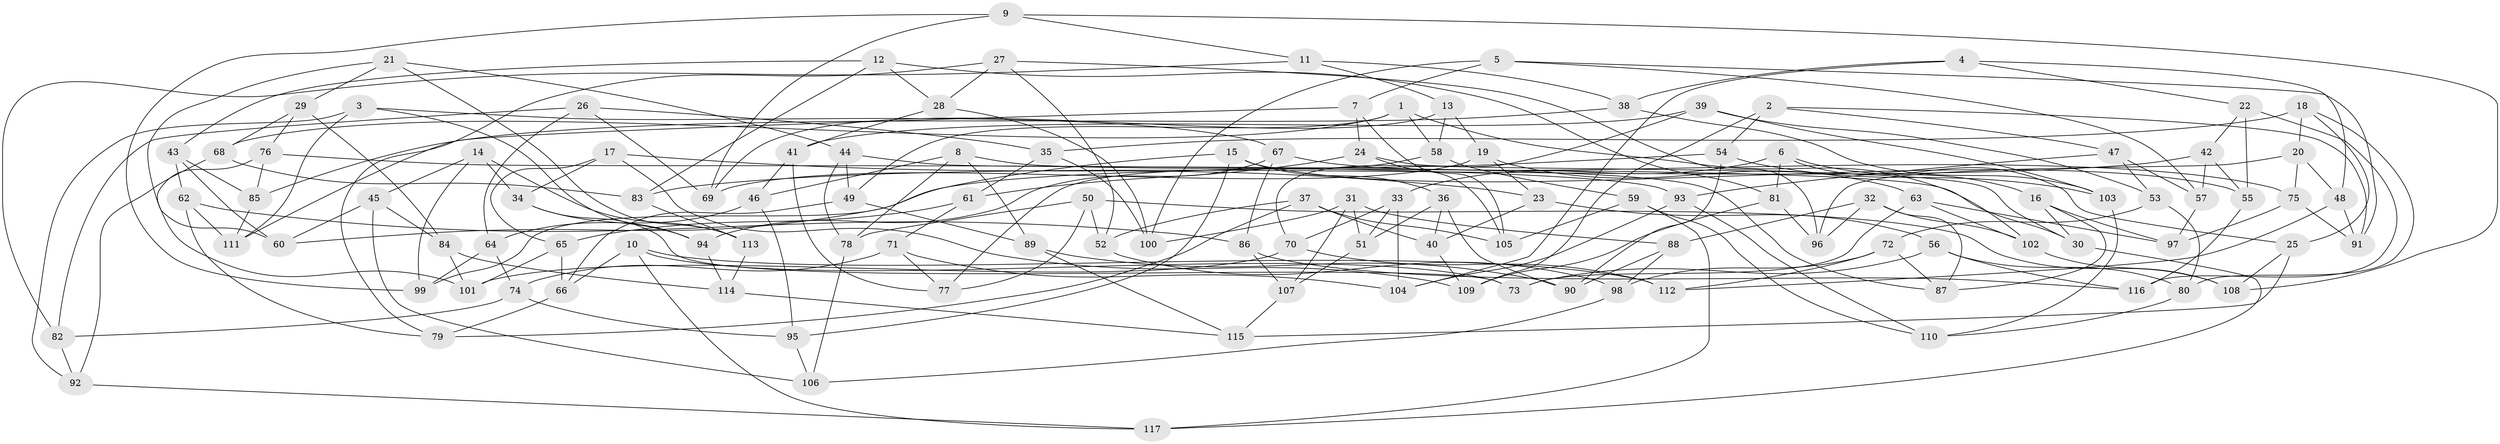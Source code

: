 // coarse degree distribution, {5: 0.3389830508474576, 4: 0.2033898305084746, 6: 0.3728813559322034, 3: 0.01694915254237288, 8: 0.05084745762711865, 9: 0.01694915254237288}
// Generated by graph-tools (version 1.1) at 2025/38/03/04/25 23:38:06]
// undirected, 117 vertices, 234 edges
graph export_dot {
  node [color=gray90,style=filled];
  1;
  2;
  3;
  4;
  5;
  6;
  7;
  8;
  9;
  10;
  11;
  12;
  13;
  14;
  15;
  16;
  17;
  18;
  19;
  20;
  21;
  22;
  23;
  24;
  25;
  26;
  27;
  28;
  29;
  30;
  31;
  32;
  33;
  34;
  35;
  36;
  37;
  38;
  39;
  40;
  41;
  42;
  43;
  44;
  45;
  46;
  47;
  48;
  49;
  50;
  51;
  52;
  53;
  54;
  55;
  56;
  57;
  58;
  59;
  60;
  61;
  62;
  63;
  64;
  65;
  66;
  67;
  68;
  69;
  70;
  71;
  72;
  73;
  74;
  75;
  76;
  77;
  78;
  79;
  80;
  81;
  82;
  83;
  84;
  85;
  86;
  87;
  88;
  89;
  90;
  91;
  92;
  93;
  94;
  95;
  96;
  97;
  98;
  99;
  100;
  101;
  102;
  103;
  104;
  105;
  106;
  107;
  108;
  109;
  110;
  111;
  112;
  113;
  114;
  115;
  116;
  117;
  1 -- 68;
  1 -- 49;
  1 -- 58;
  1 -- 102;
  2 -- 91;
  2 -- 109;
  2 -- 54;
  2 -- 47;
  3 -- 67;
  3 -- 111;
  3 -- 94;
  3 -- 92;
  4 -- 22;
  4 -- 104;
  4 -- 48;
  4 -- 38;
  5 -- 7;
  5 -- 57;
  5 -- 91;
  5 -- 100;
  6 -- 16;
  6 -- 33;
  6 -- 81;
  6 -- 25;
  7 -- 24;
  7 -- 111;
  7 -- 105;
  8 -- 78;
  8 -- 30;
  8 -- 89;
  8 -- 46;
  9 -- 69;
  9 -- 99;
  9 -- 108;
  9 -- 11;
  10 -- 117;
  10 -- 112;
  10 -- 73;
  10 -- 66;
  11 -- 13;
  11 -- 82;
  11 -- 38;
  12 -- 81;
  12 -- 28;
  12 -- 83;
  12 -- 43;
  13 -- 58;
  13 -- 19;
  13 -- 69;
  14 -- 34;
  14 -- 45;
  14 -- 99;
  14 -- 113;
  15 -- 36;
  15 -- 55;
  15 -- 99;
  15 -- 95;
  16 -- 97;
  16 -- 87;
  16 -- 30;
  17 -- 34;
  17 -- 109;
  17 -- 65;
  17 -- 23;
  18 -- 25;
  18 -- 35;
  18 -- 20;
  18 -- 80;
  19 -- 23;
  19 -- 69;
  19 -- 63;
  20 -- 75;
  20 -- 48;
  20 -- 96;
  21 -- 29;
  21 -- 44;
  21 -- 113;
  21 -- 60;
  22 -- 42;
  22 -- 116;
  22 -- 55;
  23 -- 56;
  23 -- 40;
  24 -- 105;
  24 -- 61;
  24 -- 30;
  25 -- 108;
  25 -- 115;
  26 -- 64;
  26 -- 69;
  26 -- 35;
  26 -- 82;
  27 -- 96;
  27 -- 79;
  27 -- 52;
  27 -- 28;
  28 -- 41;
  28 -- 100;
  29 -- 76;
  29 -- 84;
  29 -- 68;
  30 -- 117;
  31 -- 51;
  31 -- 107;
  31 -- 88;
  31 -- 100;
  32 -- 96;
  32 -- 87;
  32 -- 88;
  32 -- 102;
  33 -- 70;
  33 -- 51;
  33 -- 104;
  34 -- 94;
  34 -- 73;
  35 -- 100;
  35 -- 61;
  36 -- 51;
  36 -- 90;
  36 -- 40;
  37 -- 79;
  37 -- 105;
  37 -- 52;
  37 -- 40;
  38 -- 103;
  38 -- 85;
  39 -- 70;
  39 -- 53;
  39 -- 41;
  39 -- 103;
  40 -- 109;
  41 -- 46;
  41 -- 77;
  42 -- 55;
  42 -- 83;
  42 -- 57;
  43 -- 85;
  43 -- 60;
  43 -- 62;
  44 -- 49;
  44 -- 87;
  44 -- 78;
  45 -- 60;
  45 -- 84;
  45 -- 106;
  46 -- 64;
  46 -- 95;
  47 -- 57;
  47 -- 93;
  47 -- 53;
  48 -- 91;
  48 -- 112;
  49 -- 66;
  49 -- 89;
  50 -- 52;
  50 -- 77;
  50 -- 108;
  50 -- 78;
  51 -- 107;
  52 -- 98;
  53 -- 72;
  53 -- 80;
  54 -- 90;
  54 -- 103;
  54 -- 60;
  55 -- 116;
  56 -- 80;
  56 -- 73;
  56 -- 116;
  57 -- 97;
  58 -- 77;
  58 -- 59;
  59 -- 105;
  59 -- 117;
  59 -- 110;
  61 -- 71;
  61 -- 65;
  62 -- 79;
  62 -- 86;
  62 -- 111;
  63 -- 97;
  63 -- 102;
  63 -- 73;
  64 -- 99;
  64 -- 74;
  65 -- 101;
  65 -- 66;
  66 -- 79;
  67 -- 75;
  67 -- 86;
  67 -- 94;
  68 -- 83;
  68 -- 92;
  70 -- 101;
  70 -- 112;
  71 -- 74;
  71 -- 77;
  71 -- 104;
  72 -- 112;
  72 -- 87;
  72 -- 98;
  74 -- 82;
  74 -- 95;
  75 -- 97;
  75 -- 91;
  76 -- 85;
  76 -- 101;
  76 -- 93;
  78 -- 106;
  80 -- 110;
  81 -- 96;
  81 -- 109;
  82 -- 92;
  83 -- 113;
  84 -- 114;
  84 -- 101;
  85 -- 111;
  86 -- 107;
  86 -- 116;
  88 -- 90;
  88 -- 98;
  89 -- 90;
  89 -- 115;
  92 -- 117;
  93 -- 110;
  93 -- 104;
  94 -- 114;
  95 -- 106;
  98 -- 106;
  102 -- 108;
  103 -- 110;
  107 -- 115;
  113 -- 114;
  114 -- 115;
}
